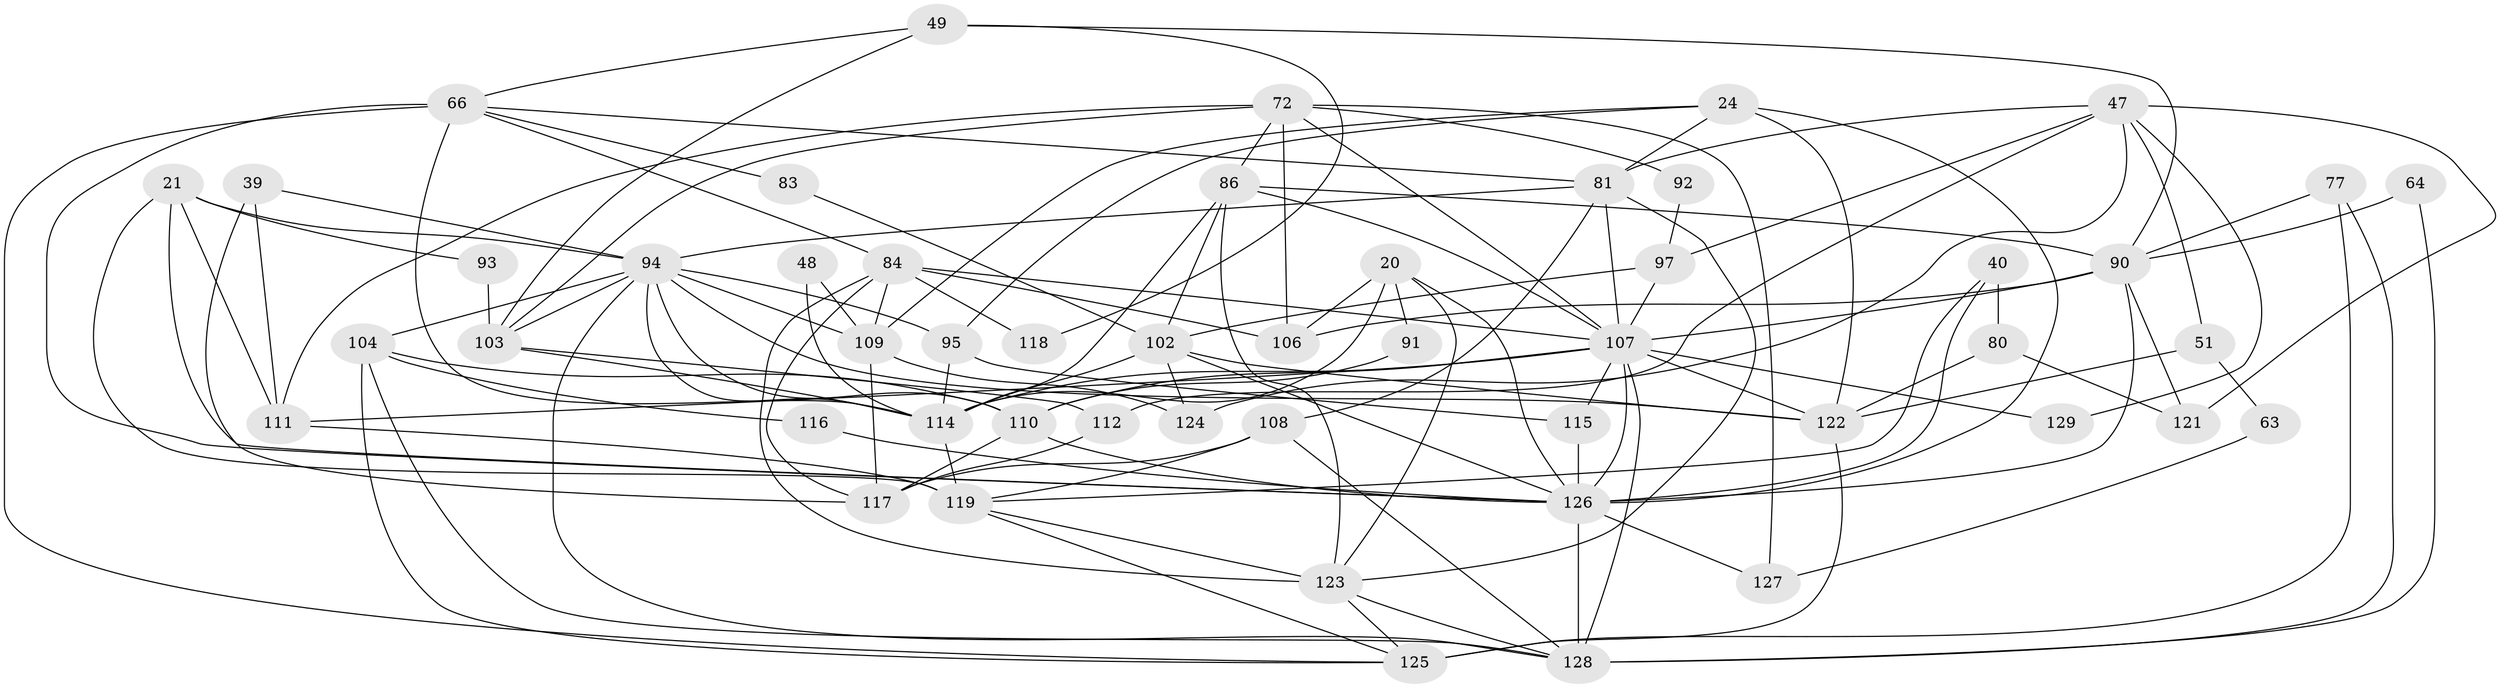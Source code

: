 // original degree distribution, {2: 0.18604651162790697, 5: 0.1937984496124031, 3: 0.2248062015503876, 4: 0.23255813953488372, 6: 0.10852713178294573, 7: 0.031007751937984496, 8: 0.023255813953488372}
// Generated by graph-tools (version 1.1) at 2025/55/03/04/25 21:55:04]
// undirected, 51 vertices, 129 edges
graph export_dot {
graph [start="1"]
  node [color=gray90,style=filled];
  20;
  21;
  24 [super="+16"];
  39;
  40;
  47 [super="+18"];
  48;
  49 [super="+10"];
  51;
  63 [super="+52"];
  64;
  66;
  72 [super="+69"];
  77 [super="+19"];
  80 [super="+31"];
  81 [super="+28+60+67"];
  83;
  84 [super="+44"];
  86 [super="+53+58"];
  90 [super="+30+76+82"];
  91;
  92 [super="+13"];
  93;
  94 [super="+62+46"];
  95;
  97 [super="+85"];
  102 [super="+42+70"];
  103 [super="+25"];
  104;
  106 [super="+78"];
  107 [super="+27+96+74+88"];
  108;
  109 [super="+71"];
  110 [super="+98"];
  111 [super="+75"];
  112 [super="+23"];
  114 [super="+73"];
  115 [super="+55"];
  116;
  117 [super="+54"];
  118;
  119 [super="+7+9"];
  121;
  122 [super="+57"];
  123 [super="+101"];
  124;
  125 [super="+38"];
  126 [super="+56+22+99+87"];
  127 [super="+100"];
  128 [super="+120+89+113"];
  129;
  20 -- 91;
  20 -- 114 [weight=2];
  20 -- 126;
  20 -- 106;
  20 -- 123;
  21 -- 93;
  21 -- 111 [weight=2];
  21 -- 119;
  21 -- 126;
  21 -- 94 [weight=2];
  24 -- 81;
  24 -- 95;
  24 -- 109 [weight=2];
  24 -- 126 [weight=3];
  24 -- 122;
  39 -- 111;
  39 -- 117;
  39 -- 94;
  40 -- 80 [weight=2];
  40 -- 119;
  40 -- 126 [weight=2];
  47 -- 51;
  47 -- 81 [weight=2];
  47 -- 121;
  47 -- 129;
  47 -- 112;
  47 -- 97;
  47 -- 124;
  48 -- 109;
  48 -- 114;
  49 -- 103;
  49 -- 66;
  49 -- 118;
  49 -- 90;
  51 -- 122 [weight=2];
  51 -- 63 [weight=2];
  63 -- 127;
  64 -- 90;
  64 -- 128;
  66 -- 83;
  66 -- 84;
  66 -- 114;
  66 -- 126 [weight=2];
  66 -- 81;
  66 -- 125;
  72 -- 106;
  72 -- 127 [weight=2];
  72 -- 92;
  72 -- 103;
  72 -- 111;
  72 -- 86;
  72 -- 107;
  77 -- 90;
  77 -- 125 [weight=2];
  77 -- 128;
  80 -- 121;
  80 -- 122;
  81 -- 107 [weight=3];
  81 -- 108;
  81 -- 94;
  81 -- 123;
  83 -- 102;
  84 -- 118 [weight=2];
  84 -- 123;
  84 -- 117;
  84 -- 106;
  84 -- 109;
  84 -- 107;
  86 -- 114 [weight=3];
  86 -- 90 [weight=2];
  86 -- 102;
  86 -- 107 [weight=2];
  86 -- 123;
  90 -- 106;
  90 -- 121;
  90 -- 107 [weight=4];
  90 -- 126;
  91 -- 110;
  92 -- 97 [weight=3];
  93 -- 103;
  94 -- 95;
  94 -- 122 [weight=2];
  94 -- 109 [weight=3];
  94 -- 110;
  94 -- 128 [weight=3];
  94 -- 103;
  94 -- 104 [weight=2];
  94 -- 114;
  95 -- 115;
  95 -- 114;
  97 -- 102;
  97 -- 107 [weight=4];
  102 -- 124;
  102 -- 122 [weight=2];
  102 -- 126;
  102 -- 114;
  103 -- 114 [weight=3];
  103 -- 112;
  104 -- 116;
  104 -- 125;
  104 -- 128;
  104 -- 110;
  107 -- 122;
  107 -- 128 [weight=4];
  107 -- 111;
  107 -- 129;
  107 -- 110;
  107 -- 114;
  107 -- 115 [weight=2];
  107 -- 126;
  108 -- 117;
  108 -- 119;
  108 -- 128;
  109 -- 124;
  109 -- 117;
  110 -- 117 [weight=2];
  110 -- 126;
  111 -- 119;
  112 -- 117;
  114 -- 119 [weight=2];
  115 -- 126;
  116 -- 126;
  119 -- 125;
  119 -- 123;
  122 -- 125 [weight=2];
  123 -- 125;
  123 -- 128;
  126 -- 127;
  126 -- 128 [weight=5];
}
